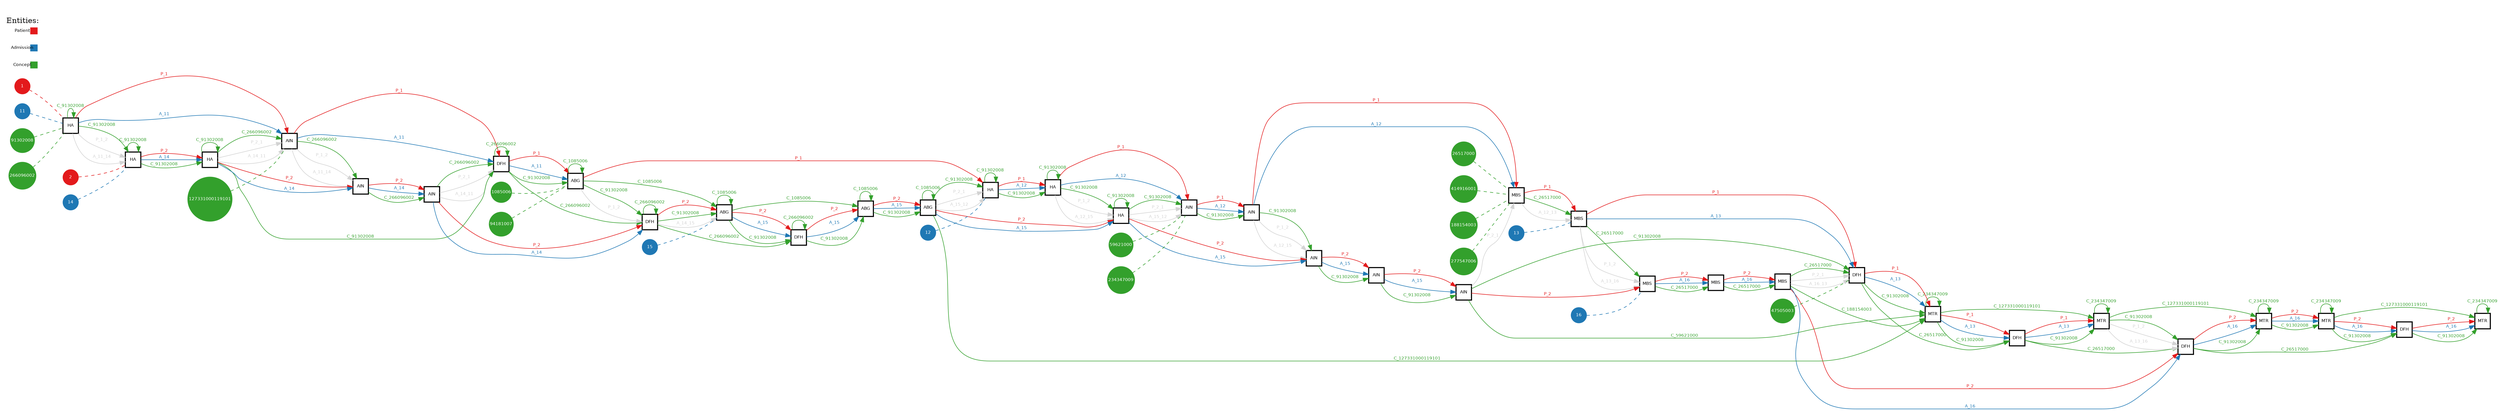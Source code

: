 // Query Result
digraph {
	graph [margin=0 rankdir=LR]
	node [fixedsize=false fontname=Helvetica fontsize=8 height=0.4 margin=0 shape=square width=0.4]
	2296 [label=MTR color="#000000" fillcolor="#ffffff" penwidth=2 style=filled]
	2297 [label=DFH color="#000000" fillcolor="#ffffff" penwidth=2 style=filled]
	2296 -> 2297 [label=P_1 color="#e31a1c" fontcolor="#e31a1c" fontname=Helvetica fontsize=8 penwidth=1]
	2293 [label=MBS color="#000000" fillcolor="#ffffff" penwidth=2 style=filled]
	2294 [label=MBS color="#000000" fillcolor="#ffffff" penwidth=2 style=filled]
	2293 -> 2294 [label=P_1 color="#e31a1c" fontcolor="#e31a1c" fontname=Helvetica fontsize=8 penwidth=1]
	2292 [label=AIN color="#000000" fillcolor="#ffffff" penwidth=2 style=filled]
	2293 [label=MBS color="#000000" fillcolor="#ffffff" penwidth=2 style=filled]
	2292 -> 2293 [label=P_1 color="#e31a1c" fontcolor="#e31a1c" fontname=Helvetica fontsize=8 penwidth=1]
	2291 [label=AIN color="#000000" fillcolor="#ffffff" penwidth=2 style=filled]
	2292 [label=AIN color="#000000" fillcolor="#ffffff" penwidth=2 style=filled]
	2291 -> 2292 [label=P_1 color="#e31a1c" fontcolor="#e31a1c" fontname=Helvetica fontsize=8 penwidth=1]
	2297 [label=DFH color="#000000" fillcolor="#ffffff" penwidth=2 style=filled]
	2298 [label=MTR color="#000000" fillcolor="#ffffff" penwidth=2 style=filled]
	2297 -> 2298 [label=P_1 color="#e31a1c" fontcolor="#e31a1c" fontname=Helvetica fontsize=8 penwidth=1]
	2295 [label=DFH color="#000000" fillcolor="#ffffff" penwidth=2 style=filled]
	2296 [label=MTR color="#000000" fillcolor="#ffffff" penwidth=2 style=filled]
	2295 -> 2296 [label=P_1 color="#e31a1c" fontcolor="#e31a1c" fontname=Helvetica fontsize=8 penwidth=1]
	2290 [label=HA color="#000000" fillcolor="#ffffff" penwidth=2 style=filled]
	2291 [label=AIN color="#000000" fillcolor="#ffffff" penwidth=2 style=filled]
	2290 -> 2291 [label=P_1 color="#e31a1c" fontcolor="#e31a1c" fontname=Helvetica fontsize=8 penwidth=1]
	2294 [label=MBS color="#000000" fillcolor="#ffffff" penwidth=2 style=filled]
	2295 [label=DFH color="#000000" fillcolor="#ffffff" penwidth=2 style=filled]
	2294 -> 2295 [label=P_1 color="#e31a1c" fontcolor="#e31a1c" fontname=Helvetica fontsize=8 penwidth=1]
	2286 [label=AIN color="#000000" fillcolor="#ffffff" penwidth=2 style=filled]
	2287 [label=DFH color="#000000" fillcolor="#ffffff" penwidth=2 style=filled]
	2286 -> 2287 [label=P_1 color="#e31a1c" fontcolor="#e31a1c" fontname=Helvetica fontsize=8 penwidth=1]
	2287 [label=DFH color="#000000" fillcolor="#ffffff" penwidth=2 style=filled]
	2288 [label=ABG color="#000000" fillcolor="#ffffff" penwidth=2 style=filled]
	2287 -> 2288 [label=P_1 color="#e31a1c" fontcolor="#e31a1c" fontname=Helvetica fontsize=8 penwidth=1]
	2285 [label=HA color="#000000" fillcolor="#ffffff" penwidth=2 style=filled]
	2286 [label=AIN color="#000000" fillcolor="#ffffff" penwidth=2 style=filled]
	2285 -> 2286 [label=P_1 color="#e31a1c" fontcolor="#e31a1c" fontname=Helvetica fontsize=8 penwidth=1]
	2289 [label=HA color="#000000" fillcolor="#ffffff" penwidth=2 style=filled]
	2290 [label=HA color="#000000" fillcolor="#ffffff" penwidth=2 style=filled]
	2289 -> 2290 [label=P_1 color="#e31a1c" fontcolor="#e31a1c" fontname=Helvetica fontsize=8 penwidth=1]
	2288 [label=ABG color="#000000" fillcolor="#ffffff" penwidth=2 style=filled]
	2289 [label=HA color="#000000" fillcolor="#ffffff" penwidth=2 style=filled]
	2288 -> 2289 [label=P_1 color="#e31a1c" fontcolor="#e31a1c" fontname=Helvetica fontsize=8 penwidth=1]
	node [fixedsize=false fontname=Helvetica fontsize=8 height=0.4 margin=0 shape=square width=0.4]
	2316 [label=MTR color="#000000" fillcolor="#ffffff" penwidth=2 style=filled]
	2317 [label=MTR color="#000000" fillcolor="#ffffff" penwidth=2 style=filled]
	2316 -> 2317 [label=P_2 color="#e31a1c" fontcolor="#e31a1c" fontname=Helvetica fontsize=8 penwidth=1]
	2310 [label=AIN color="#000000" fillcolor="#ffffff" penwidth=2 style=filled]
	2311 [label=AIN color="#000000" fillcolor="#ffffff" penwidth=2 style=filled]
	2310 -> 2311 [label=P_2 color="#e31a1c" fontcolor="#e31a1c" fontname=Helvetica fontsize=8 penwidth=1]
	2314 [label=MBS color="#000000" fillcolor="#ffffff" penwidth=2 style=filled]
	2315 [label=DFH color="#000000" fillcolor="#ffffff" penwidth=2 style=filled]
	2314 -> 2315 [label=P_2 color="#e31a1c" fontcolor="#e31a1c" fontname=Helvetica fontsize=8 penwidth=1]
	2304 [label=ABG color="#000000" fillcolor="#ffffff" penwidth=2 style=filled]
	2305 [label=DFH color="#000000" fillcolor="#ffffff" penwidth=2 style=filled]
	2304 -> 2305 [label=P_2 color="#e31a1c" fontcolor="#e31a1c" fontname=Helvetica fontsize=8 penwidth=1]
	2318 [label=DFH color="#000000" fillcolor="#ffffff" penwidth=2 style=filled]
	2319 [label=MTR color="#000000" fillcolor="#ffffff" penwidth=2 style=filled]
	2318 -> 2319 [label=P_2 color="#e31a1c" fontcolor="#e31a1c" fontname=Helvetica fontsize=8 penwidth=1]
	2301 [label=AIN color="#000000" fillcolor="#ffffff" penwidth=2 style=filled]
	2302 [label=AIN color="#000000" fillcolor="#ffffff" penwidth=2 style=filled]
	2301 -> 2302 [label=P_2 color="#e31a1c" fontcolor="#e31a1c" fontname=Helvetica fontsize=8 penwidth=1]
	2307 [label=ABG color="#000000" fillcolor="#ffffff" penwidth=2 style=filled]
	2308 [label=HA color="#000000" fillcolor="#ffffff" penwidth=2 style=filled]
	2307 -> 2308 [label=P_2 color="#e31a1c" fontcolor="#e31a1c" fontname=Helvetica fontsize=8 penwidth=1]
	2299 [label=HA color="#000000" fillcolor="#ffffff" penwidth=2 style=filled]
	2300 [label=HA color="#000000" fillcolor="#ffffff" penwidth=2 style=filled]
	2299 -> 2300 [label=P_2 color="#e31a1c" fontcolor="#e31a1c" fontname=Helvetica fontsize=8 penwidth=1]
	2305 [label=DFH color="#000000" fillcolor="#ffffff" penwidth=2 style=filled]
	2306 [label=ABG color="#000000" fillcolor="#ffffff" penwidth=2 style=filled]
	2305 -> 2306 [label=P_2 color="#e31a1c" fontcolor="#e31a1c" fontname=Helvetica fontsize=8 penwidth=1]
	2315 [label=DFH color="#000000" fillcolor="#ffffff" penwidth=2 style=filled]
	2316 [label=MTR color="#000000" fillcolor="#ffffff" penwidth=2 style=filled]
	2315 -> 2316 [label=P_2 color="#e31a1c" fontcolor="#e31a1c" fontname=Helvetica fontsize=8 penwidth=1]
	2303 [label=DFH color="#000000" fillcolor="#ffffff" penwidth=2 style=filled]
	2304 [label=ABG color="#000000" fillcolor="#ffffff" penwidth=2 style=filled]
	2303 -> 2304 [label=P_2 color="#e31a1c" fontcolor="#e31a1c" fontname=Helvetica fontsize=8 penwidth=1]
	2306 [label=ABG color="#000000" fillcolor="#ffffff" penwidth=2 style=filled]
	2307 [label=ABG color="#000000" fillcolor="#ffffff" penwidth=2 style=filled]
	2306 -> 2307 [label=P_2 color="#e31a1c" fontcolor="#e31a1c" fontname=Helvetica fontsize=8 penwidth=1]
	2312 [label=MBS color="#000000" fillcolor="#ffffff" penwidth=2 style=filled]
	2313 [label=MBS color="#000000" fillcolor="#ffffff" penwidth=2 style=filled]
	2312 -> 2313 [label=P_2 color="#e31a1c" fontcolor="#e31a1c" fontname=Helvetica fontsize=8 penwidth=1]
	2309 [label=AIN color="#000000" fillcolor="#ffffff" penwidth=2 style=filled]
	2310 [label=AIN color="#000000" fillcolor="#ffffff" penwidth=2 style=filled]
	2309 -> 2310 [label=P_2 color="#e31a1c" fontcolor="#e31a1c" fontname=Helvetica fontsize=8 penwidth=1]
	2302 [label=AIN color="#000000" fillcolor="#ffffff" penwidth=2 style=filled]
	2303 [label=DFH color="#000000" fillcolor="#ffffff" penwidth=2 style=filled]
	2302 -> 2303 [label=P_2 color="#e31a1c" fontcolor="#e31a1c" fontname=Helvetica fontsize=8 penwidth=1]
	2300 [label=HA color="#000000" fillcolor="#ffffff" penwidth=2 style=filled]
	2301 [label=AIN color="#000000" fillcolor="#ffffff" penwidth=2 style=filled]
	2300 -> 2301 [label=P_2 color="#e31a1c" fontcolor="#e31a1c" fontname=Helvetica fontsize=8 penwidth=1]
	2317 [label=MTR color="#000000" fillcolor="#ffffff" penwidth=2 style=filled]
	2318 [label=DFH color="#000000" fillcolor="#ffffff" penwidth=2 style=filled]
	2317 -> 2318 [label=P_2 color="#e31a1c" fontcolor="#e31a1c" fontname=Helvetica fontsize=8 penwidth=1]
	2311 [label=AIN color="#000000" fillcolor="#ffffff" penwidth=2 style=filled]
	2312 [label=MBS color="#000000" fillcolor="#ffffff" penwidth=2 style=filled]
	2311 -> 2312 [label=P_2 color="#e31a1c" fontcolor="#e31a1c" fontname=Helvetica fontsize=8 penwidth=1]
	2308 [label=HA color="#000000" fillcolor="#ffffff" penwidth=2 style=filled]
	2309 [label=AIN color="#000000" fillcolor="#ffffff" penwidth=2 style=filled]
	2308 -> 2309 [label=P_2 color="#e31a1c" fontcolor="#e31a1c" fontname=Helvetica fontsize=8 penwidth=1]
	2313 [label=MBS color="#000000" fillcolor="#ffffff" penwidth=2 style=filled]
	2314 [label=MBS color="#000000" fillcolor="#ffffff" penwidth=2 style=filled]
	2313 -> 2314 [label=P_2 color="#e31a1c" fontcolor="#e31a1c" fontname=Helvetica fontsize=8 penwidth=1]
	node [fixedsize=false fontname=Helvetica fontsize=8 height=0.4 margin=0 shape=square width=0.4]
	2285 [label=HA color="#000000" fillcolor="#ffffff" penwidth=2 style=filled]
	2286 [label=AIN color="#000000" fillcolor="#ffffff" penwidth=2 style=filled]
	2285 -> 2286 [label=A_11 color="#1f78b4" fontcolor="#1f78b4" fontname=Helvetica fontsize=8 penwidth=1]
	2287 [label=DFH color="#000000" fillcolor="#ffffff" penwidth=2 style=filled]
	2288 [label=ABG color="#000000" fillcolor="#ffffff" penwidth=2 style=filled]
	2287 -> 2288 [label=A_11 color="#1f78b4" fontcolor="#1f78b4" fontname=Helvetica fontsize=8 penwidth=1]
	2286 [label=AIN color="#000000" fillcolor="#ffffff" penwidth=2 style=filled]
	2287 [label=DFH color="#000000" fillcolor="#ffffff" penwidth=2 style=filled]
	2286 -> 2287 [label=A_11 color="#1f78b4" fontcolor="#1f78b4" fontname=Helvetica fontsize=8 penwidth=1]
	node [fixedsize=false fontname=Helvetica fontsize=8 height=0.4 margin=0 shape=square width=0.4]
	2291 [label=AIN color="#000000" fillcolor="#ffffff" penwidth=2 style=filled]
	2292 [label=AIN color="#000000" fillcolor="#ffffff" penwidth=2 style=filled]
	2291 -> 2292 [label=A_12 color="#1f78b4" fontcolor="#1f78b4" fontname=Helvetica fontsize=8 penwidth=1]
	2290 [label=HA color="#000000" fillcolor="#ffffff" penwidth=2 style=filled]
	2291 [label=AIN color="#000000" fillcolor="#ffffff" penwidth=2 style=filled]
	2290 -> 2291 [label=A_12 color="#1f78b4" fontcolor="#1f78b4" fontname=Helvetica fontsize=8 penwidth=1]
	2289 [label=HA color="#000000" fillcolor="#ffffff" penwidth=2 style=filled]
	2290 [label=HA color="#000000" fillcolor="#ffffff" penwidth=2 style=filled]
	2289 -> 2290 [label=A_12 color="#1f78b4" fontcolor="#1f78b4" fontname=Helvetica fontsize=8 penwidth=1]
	2292 [label=AIN color="#000000" fillcolor="#ffffff" penwidth=2 style=filled]
	2293 [label=MBS color="#000000" fillcolor="#ffffff" penwidth=2 style=filled]
	2292 -> 2293 [label=A_12 color="#1f78b4" fontcolor="#1f78b4" fontname=Helvetica fontsize=8 penwidth=1]
	node [fixedsize=false fontname=Helvetica fontsize=8 height=0.4 margin=0 shape=square width=0.4]
	2295 [label=DFH color="#000000" fillcolor="#ffffff" penwidth=2 style=filled]
	2296 [label=MTR color="#000000" fillcolor="#ffffff" penwidth=2 style=filled]
	2295 -> 2296 [label=A_13 color="#1f78b4" fontcolor="#1f78b4" fontname=Helvetica fontsize=8 penwidth=1]
	2296 [label=MTR color="#000000" fillcolor="#ffffff" penwidth=2 style=filled]
	2297 [label=DFH color="#000000" fillcolor="#ffffff" penwidth=2 style=filled]
	2296 -> 2297 [label=A_13 color="#1f78b4" fontcolor="#1f78b4" fontname=Helvetica fontsize=8 penwidth=1]
	2297 [label=DFH color="#000000" fillcolor="#ffffff" penwidth=2 style=filled]
	2298 [label=MTR color="#000000" fillcolor="#ffffff" penwidth=2 style=filled]
	2297 -> 2298 [label=A_13 color="#1f78b4" fontcolor="#1f78b4" fontname=Helvetica fontsize=8 penwidth=1]
	2294 [label=MBS color="#000000" fillcolor="#ffffff" penwidth=2 style=filled]
	2295 [label=DFH color="#000000" fillcolor="#ffffff" penwidth=2 style=filled]
	2294 -> 2295 [label=A_13 color="#1f78b4" fontcolor="#1f78b4" fontname=Helvetica fontsize=8 penwidth=1]
	node [fixedsize=false fontname=Helvetica fontsize=8 height=0.4 margin=0 shape=square width=0.4]
	2302 [label=AIN color="#000000" fillcolor="#ffffff" penwidth=2 style=filled]
	2303 [label=DFH color="#000000" fillcolor="#ffffff" penwidth=2 style=filled]
	2302 -> 2303 [label=A_14 color="#1f78b4" fontcolor="#1f78b4" fontname=Helvetica fontsize=8 penwidth=1]
	2301 [label=AIN color="#000000" fillcolor="#ffffff" penwidth=2 style=filled]
	2302 [label=AIN color="#000000" fillcolor="#ffffff" penwidth=2 style=filled]
	2301 -> 2302 [label=A_14 color="#1f78b4" fontcolor="#1f78b4" fontname=Helvetica fontsize=8 penwidth=1]
	2300 [label=HA color="#000000" fillcolor="#ffffff" penwidth=2 style=filled]
	2301 [label=AIN color="#000000" fillcolor="#ffffff" penwidth=2 style=filled]
	2300 -> 2301 [label=A_14 color="#1f78b4" fontcolor="#1f78b4" fontname=Helvetica fontsize=8 penwidth=1]
	2299 [label=HA color="#000000" fillcolor="#ffffff" penwidth=2 style=filled]
	2300 [label=HA color="#000000" fillcolor="#ffffff" penwidth=2 style=filled]
	2299 -> 2300 [label=A_14 color="#1f78b4" fontcolor="#1f78b4" fontname=Helvetica fontsize=8 penwidth=1]
	node [fixedsize=false fontname=Helvetica fontsize=8 height=0.4 margin=0 shape=square width=0.4]
	2307 [label=ABG color="#000000" fillcolor="#ffffff" penwidth=2 style=filled]
	2308 [label=HA color="#000000" fillcolor="#ffffff" penwidth=2 style=filled]
	2307 -> 2308 [label=A_15 color="#1f78b4" fontcolor="#1f78b4" fontname=Helvetica fontsize=8 penwidth=1]
	2309 [label=AIN color="#000000" fillcolor="#ffffff" penwidth=2 style=filled]
	2310 [label=AIN color="#000000" fillcolor="#ffffff" penwidth=2 style=filled]
	2309 -> 2310 [label=A_15 color="#1f78b4" fontcolor="#1f78b4" fontname=Helvetica fontsize=8 penwidth=1]
	2305 [label=DFH color="#000000" fillcolor="#ffffff" penwidth=2 style=filled]
	2306 [label=ABG color="#000000" fillcolor="#ffffff" penwidth=2 style=filled]
	2305 -> 2306 [label=A_15 color="#1f78b4" fontcolor="#1f78b4" fontname=Helvetica fontsize=8 penwidth=1]
	2308 [label=HA color="#000000" fillcolor="#ffffff" penwidth=2 style=filled]
	2309 [label=AIN color="#000000" fillcolor="#ffffff" penwidth=2 style=filled]
	2308 -> 2309 [label=A_15 color="#1f78b4" fontcolor="#1f78b4" fontname=Helvetica fontsize=8 penwidth=1]
	2304 [label=ABG color="#000000" fillcolor="#ffffff" penwidth=2 style=filled]
	2305 [label=DFH color="#000000" fillcolor="#ffffff" penwidth=2 style=filled]
	2304 -> 2305 [label=A_15 color="#1f78b4" fontcolor="#1f78b4" fontname=Helvetica fontsize=8 penwidth=1]
	2310 [label=AIN color="#000000" fillcolor="#ffffff" penwidth=2 style=filled]
	2311 [label=AIN color="#000000" fillcolor="#ffffff" penwidth=2 style=filled]
	2310 -> 2311 [label=A_15 color="#1f78b4" fontcolor="#1f78b4" fontname=Helvetica fontsize=8 penwidth=1]
	2306 [label=ABG color="#000000" fillcolor="#ffffff" penwidth=2 style=filled]
	2307 [label=ABG color="#000000" fillcolor="#ffffff" penwidth=2 style=filled]
	2306 -> 2307 [label=A_15 color="#1f78b4" fontcolor="#1f78b4" fontname=Helvetica fontsize=8 penwidth=1]
	node [fixedsize=false fontname=Helvetica fontsize=8 height=0.4 margin=0 shape=square width=0.4]
	2316 [label=MTR color="#000000" fillcolor="#ffffff" penwidth=2 style=filled]
	2317 [label=MTR color="#000000" fillcolor="#ffffff" penwidth=2 style=filled]
	2316 -> 2317 [label=A_16 color="#1f78b4" fontcolor="#1f78b4" fontname=Helvetica fontsize=8 penwidth=1]
	2317 [label=MTR color="#000000" fillcolor="#ffffff" penwidth=2 style=filled]
	2318 [label=DFH color="#000000" fillcolor="#ffffff" penwidth=2 style=filled]
	2317 -> 2318 [label=A_16 color="#1f78b4" fontcolor="#1f78b4" fontname=Helvetica fontsize=8 penwidth=1]
	2312 [label=MBS color="#000000" fillcolor="#ffffff" penwidth=2 style=filled]
	2313 [label=MBS color="#000000" fillcolor="#ffffff" penwidth=2 style=filled]
	2312 -> 2313 [label=A_16 color="#1f78b4" fontcolor="#1f78b4" fontname=Helvetica fontsize=8 penwidth=1]
	2315 [label=DFH color="#000000" fillcolor="#ffffff" penwidth=2 style=filled]
	2316 [label=MTR color="#000000" fillcolor="#ffffff" penwidth=2 style=filled]
	2315 -> 2316 [label=A_16 color="#1f78b4" fontcolor="#1f78b4" fontname=Helvetica fontsize=8 penwidth=1]
	2318 [label=DFH color="#000000" fillcolor="#ffffff" penwidth=2 style=filled]
	2319 [label=MTR color="#000000" fillcolor="#ffffff" penwidth=2 style=filled]
	2318 -> 2319 [label=A_16 color="#1f78b4" fontcolor="#1f78b4" fontname=Helvetica fontsize=8 penwidth=1]
	2313 [label=MBS color="#000000" fillcolor="#ffffff" penwidth=2 style=filled]
	2314 [label=MBS color="#000000" fillcolor="#ffffff" penwidth=2 style=filled]
	2313 -> 2314 [label=A_16 color="#1f78b4" fontcolor="#1f78b4" fontname=Helvetica fontsize=8 penwidth=1]
	2314 [label=MBS color="#000000" fillcolor="#ffffff" penwidth=2 style=filled]
	2315 [label=DFH color="#000000" fillcolor="#ffffff" penwidth=2 style=filled]
	2314 -> 2315 [label=A_16 color="#1f78b4" fontcolor="#1f78b4" fontname=Helvetica fontsize=8 penwidth=1]
	node [fixedsize=false fontname=Helvetica fontsize=8 height=0.4 margin=0 shape=square width=0.4]
	2299 [label=HA color="#000000" fillcolor="#ffffff" penwidth=2 style=filled]
	2300 [label=HA color="#000000" fillcolor="#ffffff" penwidth=2 style=filled]
	2299 -> 2300 [label=C_91302008 color="#33a02c" fontcolor="#33a02c" fontname=Helvetica fontsize=8 penwidth=1]
	2299 [label=HA color="#000000" fillcolor="#ffffff" penwidth=2 style=filled]
	2299 [label=HA color="#000000" fillcolor="#ffffff" penwidth=2 style=filled]
	2299 -> 2299 [label=C_91302008 color="#33a02c" fontcolor="#33a02c" fontname=Helvetica fontsize=8 penwidth=1]
	2292 [label=AIN color="#000000" fillcolor="#ffffff" penwidth=2 style=filled]
	2309 [label=AIN color="#000000" fillcolor="#ffffff" penwidth=2 style=filled]
	2292 -> 2309 [label=C_91302008 color="#33a02c" fontcolor="#33a02c" fontname=Helvetica fontsize=8 penwidth=1]
	2311 [label=AIN color="#000000" fillcolor="#ffffff" penwidth=2 style=filled]
	2295 [label=DFH color="#000000" fillcolor="#ffffff" penwidth=2 style=filled]
	2311 -> 2295 [label=C_91302008 color="#33a02c" fontcolor="#33a02c" fontname=Helvetica fontsize=8 penwidth=1]
	2309 [label=AIN color="#000000" fillcolor="#ffffff" penwidth=2 style=filled]
	2310 [label=AIN color="#000000" fillcolor="#ffffff" penwidth=2 style=filled]
	2309 -> 2310 [label=C_91302008 color="#33a02c" fontcolor="#33a02c" fontname=Helvetica fontsize=8 penwidth=1]
	2310 [label=AIN color="#000000" fillcolor="#ffffff" penwidth=2 style=filled]
	2311 [label=AIN color="#000000" fillcolor="#ffffff" penwidth=2 style=filled]
	2310 -> 2311 [label=C_91302008 color="#33a02c" fontcolor="#33a02c" fontname=Helvetica fontsize=8 penwidth=1]
	2291 [label=AIN color="#000000" fillcolor="#ffffff" penwidth=2 style=filled]
	2292 [label=AIN color="#000000" fillcolor="#ffffff" penwidth=2 style=filled]
	2291 -> 2292 [label=C_91302008 color="#33a02c" fontcolor="#33a02c" fontname=Helvetica fontsize=8 penwidth=1]
	2289 [label=HA color="#000000" fillcolor="#ffffff" penwidth=2 style=filled]
	2290 [label=HA color="#000000" fillcolor="#ffffff" penwidth=2 style=filled]
	2289 -> 2290 [label=C_91302008 color="#33a02c" fontcolor="#33a02c" fontname=Helvetica fontsize=8 penwidth=1]
	2289 [label=HA color="#000000" fillcolor="#ffffff" penwidth=2 style=filled]
	2289 [label=HA color="#000000" fillcolor="#ffffff" penwidth=2 style=filled]
	2289 -> 2289 [label=C_91302008 color="#33a02c" fontcolor="#33a02c" fontname=Helvetica fontsize=8 penwidth=1]
	2308 [label=HA color="#000000" fillcolor="#ffffff" penwidth=2 style=filled]
	2291 [label=AIN color="#000000" fillcolor="#ffffff" penwidth=2 style=filled]
	2308 -> 2291 [label=C_91302008 color="#33a02c" fontcolor="#33a02c" fontname=Helvetica fontsize=8 penwidth=1]
	2308 [label=HA color="#000000" fillcolor="#ffffff" penwidth=2 style=filled]
	2308 [label=HA color="#000000" fillcolor="#ffffff" penwidth=2 style=filled]
	2308 -> 2308 [label=C_91302008 color="#33a02c" fontcolor="#33a02c" fontname=Helvetica fontsize=8 penwidth=1]
	2290 [label=HA color="#000000" fillcolor="#ffffff" penwidth=2 style=filled]
	2308 [label=HA color="#000000" fillcolor="#ffffff" penwidth=2 style=filled]
	2290 -> 2308 [label=C_91302008 color="#33a02c" fontcolor="#33a02c" fontname=Helvetica fontsize=8 penwidth=1]
	2290 [label=HA color="#000000" fillcolor="#ffffff" penwidth=2 style=filled]
	2290 [label=HA color="#000000" fillcolor="#ffffff" penwidth=2 style=filled]
	2290 -> 2290 [label=C_91302008 color="#33a02c" fontcolor="#33a02c" fontname=Helvetica fontsize=8 penwidth=1]
	2307 [label=ABG color="#000000" fillcolor="#ffffff" penwidth=2 style=filled]
	2289 [label=HA color="#000000" fillcolor="#ffffff" penwidth=2 style=filled]
	2307 -> 2289 [label=C_91302008 color="#33a02c" fontcolor="#33a02c" fontname=Helvetica fontsize=8 penwidth=1]
	2288 [label=ABG color="#000000" fillcolor="#ffffff" penwidth=2 style=filled]
	2303 [label=DFH color="#000000" fillcolor="#ffffff" penwidth=2 style=filled]
	2288 -> 2303 [label=C_91302008 color="#33a02c" fontcolor="#33a02c" fontname=Helvetica fontsize=8 penwidth=1]
	2306 [label=ABG color="#000000" fillcolor="#ffffff" penwidth=2 style=filled]
	2307 [label=ABG color="#000000" fillcolor="#ffffff" penwidth=2 style=filled]
	2306 -> 2307 [label=C_91302008 color="#33a02c" fontcolor="#33a02c" fontname=Helvetica fontsize=8 penwidth=1]
	2304 [label=ABG color="#000000" fillcolor="#ffffff" penwidth=2 style=filled]
	2305 [label=DFH color="#000000" fillcolor="#ffffff" penwidth=2 style=filled]
	2304 -> 2305 [label=C_91302008 color="#33a02c" fontcolor="#33a02c" fontname=Helvetica fontsize=8 penwidth=1]
	2300 [label=HA color="#000000" fillcolor="#ffffff" penwidth=2 style=filled]
	2287 [label=DFH color="#000000" fillcolor="#ffffff" penwidth=2 style=filled]
	2300 -> 2287 [label=C_91302008 color="#33a02c" fontcolor="#33a02c" fontname=Helvetica fontsize=8 penwidth=1]
	2300 [label=HA color="#000000" fillcolor="#ffffff" penwidth=2 style=filled]
	2300 [label=HA color="#000000" fillcolor="#ffffff" penwidth=2 style=filled]
	2300 -> 2300 [label=C_91302008 color="#33a02c" fontcolor="#33a02c" fontname=Helvetica fontsize=8 penwidth=1]
	2285 [label=HA color="#000000" fillcolor="#ffffff" penwidth=2 style=filled]
	2299 [label=HA color="#000000" fillcolor="#ffffff" penwidth=2 style=filled]
	2285 -> 2299 [label=C_91302008 color="#33a02c" fontcolor="#33a02c" fontname=Helvetica fontsize=8 penwidth=1]
	2285 [label=HA color="#000000" fillcolor="#ffffff" penwidth=2 style=filled]
	2285 [label=HA color="#000000" fillcolor="#ffffff" penwidth=2 style=filled]
	2285 -> 2285 [label=C_91302008 color="#33a02c" fontcolor="#33a02c" fontname=Helvetica fontsize=8 penwidth=1]
	2316 [label=MTR color="#000000" fillcolor="#ffffff" penwidth=2 style=filled]
	2317 [label=MTR color="#000000" fillcolor="#ffffff" penwidth=2 style=filled]
	2316 -> 2317 [label=C_91302008 color="#33a02c" fontcolor="#33a02c" fontname=Helvetica fontsize=8 penwidth=1]
	2298 [label=MTR color="#000000" fillcolor="#ffffff" penwidth=2 style=filled]
	2315 [label=DFH color="#000000" fillcolor="#ffffff" penwidth=2 style=filled]
	2298 -> 2315 [label=C_91302008 color="#33a02c" fontcolor="#33a02c" fontname=Helvetica fontsize=8 penwidth=1]
	2317 [label=MTR color="#000000" fillcolor="#ffffff" penwidth=2 style=filled]
	2318 [label=DFH color="#000000" fillcolor="#ffffff" penwidth=2 style=filled]
	2317 -> 2318 [label=C_91302008 color="#33a02c" fontcolor="#33a02c" fontname=Helvetica fontsize=8 penwidth=1]
	2296 [label=MTR color="#000000" fillcolor="#ffffff" penwidth=2 style=filled]
	2297 [label=DFH color="#000000" fillcolor="#ffffff" penwidth=2 style=filled]
	2296 -> 2297 [label=C_91302008 color="#33a02c" fontcolor="#33a02c" fontname=Helvetica fontsize=8 penwidth=1]
	2318 [label=DFH color="#000000" fillcolor="#ffffff" penwidth=2 style=filled]
	2319 [label=MTR color="#000000" fillcolor="#ffffff" penwidth=2 style=filled]
	2318 -> 2319 [label=C_91302008 color="#33a02c" fontcolor="#33a02c" fontname=Helvetica fontsize=8 penwidth=1]
	2315 [label=DFH color="#000000" fillcolor="#ffffff" penwidth=2 style=filled]
	2316 [label=MTR color="#000000" fillcolor="#ffffff" penwidth=2 style=filled]
	2315 -> 2316 [label=C_91302008 color="#33a02c" fontcolor="#33a02c" fontname=Helvetica fontsize=8 penwidth=1]
	2295 [label=DFH color="#000000" fillcolor="#ffffff" penwidth=2 style=filled]
	2296 [label=MTR color="#000000" fillcolor="#ffffff" penwidth=2 style=filled]
	2295 -> 2296 [label=C_91302008 color="#33a02c" fontcolor="#33a02c" fontname=Helvetica fontsize=8 penwidth=1]
	2297 [label=DFH color="#000000" fillcolor="#ffffff" penwidth=2 style=filled]
	2298 [label=MTR color="#000000" fillcolor="#ffffff" penwidth=2 style=filled]
	2297 -> 2298 [label=C_91302008 color="#33a02c" fontcolor="#33a02c" fontname=Helvetica fontsize=8 penwidth=1]
	2305 [label=DFH color="#000000" fillcolor="#ffffff" penwidth=2 style=filled]
	2306 [label=ABG color="#000000" fillcolor="#ffffff" penwidth=2 style=filled]
	2305 -> 2306 [label=C_91302008 color="#33a02c" fontcolor="#33a02c" fontname=Helvetica fontsize=8 penwidth=1]
	2303 [label=DFH color="#000000" fillcolor="#ffffff" penwidth=2 style=filled]
	2304 [label=ABG color="#000000" fillcolor="#ffffff" penwidth=2 style=filled]
	2303 -> 2304 [label=C_91302008 color="#33a02c" fontcolor="#33a02c" fontname=Helvetica fontsize=8 penwidth=1]
	2287 [label=DFH color="#000000" fillcolor="#ffffff" penwidth=2 style=filled]
	2288 [label=ABG color="#000000" fillcolor="#ffffff" penwidth=2 style=filled]
	2287 -> 2288 [label=C_91302008 color="#33a02c" fontcolor="#33a02c" fontname=Helvetica fontsize=8 penwidth=1]
	node [fixedsize=false fontname=Helvetica fontsize=8 height=0.4 margin=0 shape=square width=0.4]
	2307 [label=ABG color="#000000" fillcolor="#ffffff" penwidth=2 style=filled]
	2296 [label=MTR color="#000000" fillcolor="#ffffff" penwidth=2 style=filled]
	2307 -> 2296 [label=C_127331000119101 color="#33a02c" fontcolor="#33a02c" fontname=Helvetica fontsize=8 penwidth=1]
	2317 [label=MTR color="#000000" fillcolor="#ffffff" penwidth=2 style=filled]
	2319 [label=MTR color="#000000" fillcolor="#ffffff" penwidth=2 style=filled]
	2317 -> 2319 [label=C_127331000119101 color="#33a02c" fontcolor="#33a02c" fontname=Helvetica fontsize=8 penwidth=1]
	2298 [label=MTR color="#000000" fillcolor="#ffffff" penwidth=2 style=filled]
	2316 [label=MTR color="#000000" fillcolor="#ffffff" penwidth=2 style=filled]
	2298 -> 2316 [label=C_127331000119101 color="#33a02c" fontcolor="#33a02c" fontname=Helvetica fontsize=8 penwidth=1]
	2296 [label=MTR color="#000000" fillcolor="#ffffff" penwidth=2 style=filled]
	2298 [label=MTR color="#000000" fillcolor="#ffffff" penwidth=2 style=filled]
	2296 -> 2298 [label=C_127331000119101 color="#33a02c" fontcolor="#33a02c" fontname=Helvetica fontsize=8 penwidth=1]
	node [fixedsize=false fontname=Helvetica fontsize=8 height=0.4 margin=0 shape=square width=0.4]
	2303 [label=DFH color="#000000" fillcolor="#ffffff" penwidth=2 style=filled]
	2305 [label=DFH color="#000000" fillcolor="#ffffff" penwidth=2 style=filled]
	2303 -> 2305 [label=C_266096002 color="#33a02c" fontcolor="#33a02c" fontname=Helvetica fontsize=8 penwidth=1]
	2303 [label=DFH color="#000000" fillcolor="#ffffff" penwidth=2 style=filled]
	2303 [label=DFH color="#000000" fillcolor="#ffffff" penwidth=2 style=filled]
	2303 -> 2303 [label=C_266096002 color="#33a02c" fontcolor="#33a02c" fontname=Helvetica fontsize=8 penwidth=1]
	2305 [label=DFH color="#000000" fillcolor="#ffffff" penwidth=2 style=filled]
	2305 [label=DFH color="#000000" fillcolor="#ffffff" penwidth=2 style=filled]
	2305 -> 2305 [label=C_266096002 color="#33a02c" fontcolor="#33a02c" fontname=Helvetica fontsize=8 penwidth=1]
	2287 [label=DFH color="#000000" fillcolor="#ffffff" penwidth=2 style=filled]
	2303 [label=DFH color="#000000" fillcolor="#ffffff" penwidth=2 style=filled]
	2287 -> 2303 [label=C_266096002 color="#33a02c" fontcolor="#33a02c" fontname=Helvetica fontsize=8 penwidth=1]
	2287 [label=DFH color="#000000" fillcolor="#ffffff" penwidth=2 style=filled]
	2287 [label=DFH color="#000000" fillcolor="#ffffff" penwidth=2 style=filled]
	2287 -> 2287 [label=C_266096002 color="#33a02c" fontcolor="#33a02c" fontname=Helvetica fontsize=8 penwidth=1]
	2301 [label=AIN color="#000000" fillcolor="#ffffff" penwidth=2 style=filled]
	2302 [label=AIN color="#000000" fillcolor="#ffffff" penwidth=2 style=filled]
	2301 -> 2302 [label=C_266096002 color="#33a02c" fontcolor="#33a02c" fontname=Helvetica fontsize=8 penwidth=1]
	2302 [label=AIN color="#000000" fillcolor="#ffffff" penwidth=2 style=filled]
	2287 [label=DFH color="#000000" fillcolor="#ffffff" penwidth=2 style=filled]
	2302 -> 2287 [label=C_266096002 color="#33a02c" fontcolor="#33a02c" fontname=Helvetica fontsize=8 penwidth=1]
	2286 [label=AIN color="#000000" fillcolor="#ffffff" penwidth=2 style=filled]
	2301 [label=AIN color="#000000" fillcolor="#ffffff" penwidth=2 style=filled]
	2286 -> 2301 [label=C_266096002 color="#33a02c" fontcolor="#33a02c" fontname=Helvetica fontsize=8 penwidth=1]
	2300 [label=HA color="#000000" fillcolor="#ffffff" penwidth=2 style=filled]
	2286 [label=AIN color="#000000" fillcolor="#ffffff" penwidth=2 style=filled]
	2300 -> 2286 [label=C_266096002 color="#33a02c" fontcolor="#33a02c" fontname=Helvetica fontsize=8 penwidth=1]
	node [fixedsize=false fontname=Helvetica fontsize=8 height=0.4 margin=0 shape=square width=0.4]
	2307 [label=ABG color="#000000" fillcolor="#ffffff" penwidth=2 style=filled]
	2307 [label=ABG color="#000000" fillcolor="#ffffff" penwidth=2 style=filled]
	2307 -> 2307 [label=C_1085006 color="#33a02c" fontcolor="#33a02c" fontname=Helvetica fontsize=8 penwidth=1]
	2288 [label=ABG color="#000000" fillcolor="#ffffff" penwidth=2 style=filled]
	2304 [label=ABG color="#000000" fillcolor="#ffffff" penwidth=2 style=filled]
	2288 -> 2304 [label=C_1085006 color="#33a02c" fontcolor="#33a02c" fontname=Helvetica fontsize=8 penwidth=1]
	2288 [label=ABG color="#000000" fillcolor="#ffffff" penwidth=2 style=filled]
	2288 [label=ABG color="#000000" fillcolor="#ffffff" penwidth=2 style=filled]
	2288 -> 2288 [label=C_1085006 color="#33a02c" fontcolor="#33a02c" fontname=Helvetica fontsize=8 penwidth=1]
	2304 [label=ABG color="#000000" fillcolor="#ffffff" penwidth=2 style=filled]
	2306 [label=ABG color="#000000" fillcolor="#ffffff" penwidth=2 style=filled]
	2304 -> 2306 [label=C_1085006 color="#33a02c" fontcolor="#33a02c" fontname=Helvetica fontsize=8 penwidth=1]
	2304 [label=ABG color="#000000" fillcolor="#ffffff" penwidth=2 style=filled]
	2304 [label=ABG color="#000000" fillcolor="#ffffff" penwidth=2 style=filled]
	2304 -> 2304 [label=C_1085006 color="#33a02c" fontcolor="#33a02c" fontname=Helvetica fontsize=8 penwidth=1]
	2306 [label=ABG color="#000000" fillcolor="#ffffff" penwidth=2 style=filled]
	2306 [label=ABG color="#000000" fillcolor="#ffffff" penwidth=2 style=filled]
	2306 -> 2306 [label=C_1085006 color="#33a02c" fontcolor="#33a02c" fontname=Helvetica fontsize=8 penwidth=1]
	node [fixedsize=false fontname=Helvetica fontsize=8 height=0.4 margin=0 shape=square width=0.4]
	2311 [label=AIN color="#000000" fillcolor="#ffffff" penwidth=2 style=filled]
	2296 [label=MTR color="#000000" fillcolor="#ffffff" penwidth=2 style=filled]
	2311 -> 2296 [label=C_59621000 color="#33a02c" fontcolor="#33a02c" fontname=Helvetica fontsize=8 penwidth=1]
	node [fixedsize=false fontname=Helvetica fontsize=8 height=0.4 margin=0 shape=square width=0.4]
	2296 [label=MTR color="#000000" fillcolor="#ffffff" penwidth=2 style=filled]
	2296 [label=MTR color="#000000" fillcolor="#ffffff" penwidth=2 style=filled]
	2296 -> 2296 [label=C_234347009 color="#33a02c" fontcolor="#33a02c" fontname=Helvetica fontsize=8 penwidth=1]
	2317 [label=MTR color="#000000" fillcolor="#ffffff" penwidth=2 style=filled]
	2317 [label=MTR color="#000000" fillcolor="#ffffff" penwidth=2 style=filled]
	2317 -> 2317 [label=C_234347009 color="#33a02c" fontcolor="#33a02c" fontname=Helvetica fontsize=8 penwidth=1]
	2298 [label=MTR color="#000000" fillcolor="#ffffff" penwidth=2 style=filled]
	2298 [label=MTR color="#000000" fillcolor="#ffffff" penwidth=2 style=filled]
	2298 -> 2298 [label=C_234347009 color="#33a02c" fontcolor="#33a02c" fontname=Helvetica fontsize=8 penwidth=1]
	2319 [label=MTR color="#000000" fillcolor="#ffffff" penwidth=2 style=filled]
	2319 [label=MTR color="#000000" fillcolor="#ffffff" penwidth=2 style=filled]
	2319 -> 2319 [label=C_234347009 color="#33a02c" fontcolor="#33a02c" fontname=Helvetica fontsize=8 penwidth=1]
	2316 [label=MTR color="#000000" fillcolor="#ffffff" penwidth=2 style=filled]
	2316 [label=MTR color="#000000" fillcolor="#ffffff" penwidth=2 style=filled]
	2316 -> 2316 [label=C_234347009 color="#33a02c" fontcolor="#33a02c" fontname=Helvetica fontsize=8 penwidth=1]
	node [fixedsize=false fontname=Helvetica fontsize=8 height=0.4 margin=0 shape=square width=0.4]
	2295 [label=DFH color="#000000" fillcolor="#ffffff" penwidth=2 style=filled]
	2297 [label=DFH color="#000000" fillcolor="#ffffff" penwidth=2 style=filled]
	2295 -> 2297 [label=C_26517000 color="#33a02c" fontcolor="#33a02c" fontname=Helvetica fontsize=8 penwidth=1]
	2315 [label=DFH color="#000000" fillcolor="#ffffff" penwidth=2 style=filled]
	2318 [label=DFH color="#000000" fillcolor="#ffffff" penwidth=2 style=filled]
	2315 -> 2318 [label=C_26517000 color="#33a02c" fontcolor="#33a02c" fontname=Helvetica fontsize=8 penwidth=1]
	2297 [label=DFH color="#000000" fillcolor="#ffffff" penwidth=2 style=filled]
	2315 [label=DFH color="#000000" fillcolor="#ffffff" penwidth=2 style=filled]
	2297 -> 2315 [label=C_26517000 color="#33a02c" fontcolor="#33a02c" fontname=Helvetica fontsize=8 penwidth=1]
	2312 [label=MBS color="#000000" fillcolor="#ffffff" penwidth=2 style=filled]
	2313 [label=MBS color="#000000" fillcolor="#ffffff" penwidth=2 style=filled]
	2312 -> 2313 [label=C_26517000 color="#33a02c" fontcolor="#33a02c" fontname=Helvetica fontsize=8 penwidth=1]
	2294 [label=MBS color="#000000" fillcolor="#ffffff" penwidth=2 style=filled]
	2312 [label=MBS color="#000000" fillcolor="#ffffff" penwidth=2 style=filled]
	2294 -> 2312 [label=C_26517000 color="#33a02c" fontcolor="#33a02c" fontname=Helvetica fontsize=8 penwidth=1]
	2314 [label=MBS color="#000000" fillcolor="#ffffff" penwidth=2 style=filled]
	2295 [label=DFH color="#000000" fillcolor="#ffffff" penwidth=2 style=filled]
	2314 -> 2295 [label=C_26517000 color="#33a02c" fontcolor="#33a02c" fontname=Helvetica fontsize=8 penwidth=1]
	2293 [label=MBS color="#000000" fillcolor="#ffffff" penwidth=2 style=filled]
	2294 [label=MBS color="#000000" fillcolor="#ffffff" penwidth=2 style=filled]
	2293 -> 2294 [label=C_26517000 color="#33a02c" fontcolor="#33a02c" fontname=Helvetica fontsize=8 penwidth=1]
	2313 [label=MBS color="#000000" fillcolor="#ffffff" penwidth=2 style=filled]
	2314 [label=MBS color="#000000" fillcolor="#ffffff" penwidth=2 style=filled]
	2313 -> 2314 [label=C_26517000 color="#33a02c" fontcolor="#33a02c" fontname=Helvetica fontsize=8 penwidth=1]
	node [fixedsize=false fontname=Helvetica fontsize=8 height=0.4 margin=0 shape=square width=0.4]
	node [fixedsize=false fontname=Helvetica fontsize=8 height=0.4 margin=0 shape=square width=0.4]
	2311 [label=AIN color="#000000" fillcolor="#ffffff" penwidth=2 style=filled]
	2292 [label=AIN color="#000000" fillcolor="#ffffff" penwidth=2 style=filled]
	2291 [label=AIN color="#000000" fillcolor="#ffffff" penwidth=2 style=filled]
	2309 [label=AIN color="#000000" fillcolor="#ffffff" penwidth=2 style=filled]
	2310 [label=AIN color="#000000" fillcolor="#ffffff" penwidth=2 style=filled]
	2290 [label=HA color="#000000" fillcolor="#ffffff" penwidth=2 style=filled]
	2289 [label=HA color="#000000" fillcolor="#ffffff" penwidth=2 style=filled]
	2308 [label=HA color="#000000" fillcolor="#ffffff" penwidth=2 style=filled]
	2304 [label=ABG color="#000000" fillcolor="#ffffff" penwidth=2 style=filled]
	2307 [label=ABG color="#000000" fillcolor="#ffffff" penwidth=2 style=filled]
	2306 [label=ABG color="#000000" fillcolor="#ffffff" penwidth=2 style=filled]
	2288 [label=ABG color="#000000" fillcolor="#ffffff" penwidth=2 style=filled]
	node [fixedsize=false fontname=Helvetica fontsize=8 height=0.4 margin=0 shape=square width=0.4]
	node [fixedsize=false fontname=Helvetica fontsize=8 height=0.4 margin=0 shape=square width=0.4]
	2318 [label=DFH color="#000000" fillcolor="#ffffff" penwidth=2 style=filled]
	2315 [label=DFH color="#000000" fillcolor="#ffffff" penwidth=2 style=filled]
	2295 [label=DFH color="#000000" fillcolor="#ffffff" penwidth=2 style=filled]
	2297 [label=DFH color="#000000" fillcolor="#ffffff" penwidth=2 style=filled]
	2293 [label=MBS color="#000000" fillcolor="#ffffff" penwidth=2 style=filled]
	2313 [label=MBS color="#000000" fillcolor="#ffffff" penwidth=2 style=filled]
	2294 [label=MBS color="#000000" fillcolor="#ffffff" penwidth=2 style=filled]
	2312 [label=MBS color="#000000" fillcolor="#ffffff" penwidth=2 style=filled]
	2314 [label=MBS color="#000000" fillcolor="#ffffff" penwidth=2 style=filled]
	node [fixedsize=false fontname=Helvetica fontsize=8 height=0.4 margin=0 shape=square width=0.4]
	2314 [label=MBS color="#000000" fillcolor="#ffffff" penwidth=2 style=filled]
	2296 [label=MTR color="#000000" fillcolor="#ffffff" penwidth=2 style=filled]
	2314 -> 2296 [label=C_188154003 color="#33a02c" fontcolor="#33a02c" fontname=Helvetica fontsize=8 penwidth=1]
	node [fixedsize=false fontname=Helvetica fontsize=8 height=0.4 margin=0 shape=square width=0.4]
	node [fixedsize=false fontname=Helvetica fontsize=8 height=0.4 margin=0 shape=square width=0.4]
	2318 [label=DFH color="#000000" fillcolor="#ffffff" penwidth=2 style=filled]
	2295 [label=DFH color="#000000" fillcolor="#ffffff" penwidth=2 style=filled]
	2297 [label=DFH color="#000000" fillcolor="#ffffff" penwidth=2 style=filled]
	2315 [label=DFH color="#000000" fillcolor="#ffffff" penwidth=2 style=filled]
	2293 [label=MBS color="#000000" fillcolor="#ffffff" penwidth=2 style=filled]
	2313 [label=MBS color="#000000" fillcolor="#ffffff" penwidth=2 style=filled]
	2314 [label=MBS color="#000000" fillcolor="#ffffff" penwidth=2 style=filled]
	2294 [label=MBS color="#000000" fillcolor="#ffffff" penwidth=2 style=filled]
	2312 [label=MBS color="#000000" fillcolor="#ffffff" penwidth=2 style=filled]
	node [fixedsize=false fontname=Helvetica fontsize=8 height=0.4 margin=0 shape=square width=0.4]
	node [fixedsize=false fontname=Helvetica fontsize=8 height=0.4 margin=0 shape=square width=0.4]
	2296 [label=MTR color="#000000" fillcolor="#ffffff" penwidth=2 style=filled]
	2298 [label=MTR color="#000000" fillcolor="#ffffff" penwidth=2 style=filled]
	2316 [label=MTR color="#000000" fillcolor="#ffffff" penwidth=2 style=filled]
	2319 [label=MTR color="#000000" fillcolor="#ffffff" penwidth=2 style=filled]
	2317 [label=MTR color="#000000" fillcolor="#ffffff" penwidth=2 style=filled]
	2318 [label=DFH color="#000000" fillcolor="#ffffff" penwidth=2 style=filled]
	2295 [label=DFH color="#000000" fillcolor="#ffffff" penwidth=2 style=filled]
	2315 [label=DFH color="#000000" fillcolor="#ffffff" penwidth=2 style=filled]
	2297 [label=DFH color="#000000" fillcolor="#ffffff" penwidth=2 style=filled]
	node [fixedsize=true fontname=Helvetica fontsize=8 height=0.4 margin=0 shape=square width=0.4]
	2286 -> 2301 [label=P_1_2 color=lightgray fontcolor=lightgray fontname=Helvetica fontsize=8 penwidth=1]
	2294 -> 2312 [label=P_1_2 color=lightgray fontcolor=lightgray fontname=Helvetica fontsize=8 penwidth=1]
	2292 -> 2309 [label=P_1_2 color=lightgray fontcolor=lightgray fontname=Helvetica fontsize=8 penwidth=1]
	2285 -> 2299 [label=P_1_2 color=lightgray fontcolor=lightgray fontname=Helvetica fontsize=8 penwidth=1]
	2298 -> 2315 [label=P_1_2 color=lightgray fontcolor=lightgray fontname=Helvetica fontsize=8 penwidth=1]
	2288 -> 2303 [label=P_1_2 color=lightgray fontcolor=lightgray fontname=Helvetica fontsize=8 penwidth=1]
	2290 -> 2308 [label=P_1_2 color=lightgray fontcolor=lightgray fontname=Helvetica fontsize=8 penwidth=1]
	node [fixedsize=true fontname=Helvetica fontsize=8 height=0.4 margin=0 shape=square width=0.4]
	2308 -> 2291 [label=P_2_1 color=lightgray fontcolor=lightgray fontname=Helvetica fontsize=8 penwidth=1]
	2307 -> 2289 [label=P_2_1 color=lightgray fontcolor=lightgray fontname=Helvetica fontsize=8 penwidth=1]
	2302 -> 2287 [label=P_2_1 color=lightgray fontcolor=lightgray fontname=Helvetica fontsize=8 penwidth=1]
	2314 -> 2295 [label=P_2_1 color=lightgray fontcolor=lightgray fontname=Helvetica fontsize=8 penwidth=1]
	2300 -> 2286 [label=P_2_1 color=lightgray fontcolor=lightgray fontname=Helvetica fontsize=8 penwidth=1]
	2311 -> 2293 [label=P_2_1 color=lightgray fontcolor=lightgray fontname=Helvetica fontsize=8 penwidth=1]
	node [fixedsize=true fontname=Helvetica fontsize=8 height=0.4 margin=0 shape=square width=0.4]
	2285 -> 2299 [label=A_11_14 color=lightgray fontcolor=lightgray fontname=Helvetica fontsize=8 penwidth=1]
	2286 -> 2301 [label=A_11_14 color=lightgray fontcolor=lightgray fontname=Helvetica fontsize=8 penwidth=1]
	node [fixedsize=true fontname=Helvetica fontsize=8 height=0.4 margin=0 shape=square width=0.4]
	2293 -> 2294 [label=A_12_13 color=lightgray fontcolor=lightgray fontname=Helvetica fontsize=8 penwidth=1]
	node [fixedsize=true fontname=Helvetica fontsize=8 height=0.4 margin=0 shape=square width=0.4]
	2292 -> 2309 [label=A_12_15 color=lightgray fontcolor=lightgray fontname=Helvetica fontsize=8 penwidth=1]
	2290 -> 2308 [label=A_12_15 color=lightgray fontcolor=lightgray fontname=Helvetica fontsize=8 penwidth=1]
	node [fixedsize=true fontname=Helvetica fontsize=8 height=0.4 margin=0 shape=square width=0.4]
	2294 -> 2312 [label=A_13_16 color=lightgray fontcolor=lightgray fontname=Helvetica fontsize=8 penwidth=1]
	2298 -> 2315 [label=A_13_16 color=lightgray fontcolor=lightgray fontname=Helvetica fontsize=8 penwidth=1]
	node [fixedsize=true fontname=Helvetica fontsize=8 height=0.4 margin=0 shape=square width=0.4]
	2300 -> 2286 [label=A_14_11 color=lightgray fontcolor=lightgray fontname=Helvetica fontsize=8 penwidth=1]
	2302 -> 2287 [label=A_14_11 color=lightgray fontcolor=lightgray fontname=Helvetica fontsize=8 penwidth=1]
	node [fixedsize=true fontname=Helvetica fontsize=8 height=0.4 margin=0 shape=square width=0.4]
	2303 -> 2304 [label=A_14_15 color=lightgray fontcolor=lightgray fontname=Helvetica fontsize=8 penwidth=1]
	node [fixedsize=true fontname=Helvetica fontsize=8 height=0.4 margin=0 shape=square width=0.4]
	2307 -> 2289 [label=A_15_12 color=lightgray fontcolor=lightgray fontname=Helvetica fontsize=8 penwidth=1]
	2308 -> 2291 [label=A_15_12 color=lightgray fontcolor=lightgray fontname=Helvetica fontsize=8 penwidth=1]
	node [fixedsize=true fontname=Helvetica fontsize=8 height=0.4 margin=0 shape=square width=0.4]
	2314 -> 2295 [label=A_16_13 color=lightgray fontcolor=lightgray fontname=Helvetica fontsize=8 penwidth=1]
	node [fixedsize=false fontname=Helvetica fontsize=8 height=0.4 margin=0 shape=circle width=0.4]
	2320 [label=1 color="#e31a1c" fillcolor="#e31a1c" fontcolor="#ffffff" style=filled]
	2320 -> 2285 [arrowhead=none color="#e31a1c" style=dashed]
	node [fixedsize=false fontname=Helvetica fontsize=8 height=0.4 margin=0 shape=circle width=0.4]
	2321 [label=2 color="#e31a1c" fillcolor="#e31a1c" fontcolor="#ffffff" style=filled]
	2321 -> 2299 [arrowhead=none color="#e31a1c" style=dashed]
	node [fixedsize=false fontname=Helvetica fontsize=8 height=0.4 margin=0 shape=circle width=0.4]
	2322 [label=11 color="#1f78b4" fillcolor="#1f78b4" fontcolor="#ffffff" style=filled]
	2322 -> 2285 [arrowhead=none color="#1f78b4" style=dashed]
	node [fixedsize=false fontname=Helvetica fontsize=8 height=0.4 margin=0 shape=circle width=0.4]
	2323 [label=12 color="#1f78b4" fillcolor="#1f78b4" fontcolor="#ffffff" style=filled]
	2323 -> 2289 [arrowhead=none color="#1f78b4" style=dashed]
	node [fixedsize=false fontname=Helvetica fontsize=8 height=0.4 margin=0 shape=circle width=0.4]
	2324 [label=13 color="#1f78b4" fillcolor="#1f78b4" fontcolor="#ffffff" style=filled]
	2324 -> 2294 [arrowhead=none color="#1f78b4" style=dashed]
	node [fixedsize=false fontname=Helvetica fontsize=8 height=0.4 margin=0 shape=circle width=0.4]
	2325 [label=14 color="#1f78b4" fillcolor="#1f78b4" fontcolor="#ffffff" style=filled]
	2325 -> 2299 [arrowhead=none color="#1f78b4" style=dashed]
	node [fixedsize=false fontname=Helvetica fontsize=8 height=0.4 margin=0 shape=circle width=0.4]
	2326 [label=15 color="#1f78b4" fillcolor="#1f78b4" fontcolor="#ffffff" style=filled]
	2326 -> 2304 [arrowhead=none color="#1f78b4" style=dashed]
	node [fixedsize=false fontname=Helvetica fontsize=8 height=0.4 margin=0 shape=circle width=0.4]
	2327 [label=16 color="#1f78b4" fillcolor="#1f78b4" fontcolor="#ffffff" style=filled]
	2327 -> 2312 [arrowhead=none color="#1f78b4" style=dashed]
	node [fixedsize=false fontname=Helvetica fontsize=8 height=0.4 margin=0 shape=circle width=0.4]
	3424 [label=91302008 color="#33a02c" fillcolor="#33a02c" fontcolor="#ffffff" style=filled]
	3424 -> 2285 [arrowhead=none color="#33a02c" style=dashed]
	node [fixedsize=false fontname=Helvetica fontsize=8 height=0.4 margin=0 shape=circle width=0.4]
	2829 [label=127331000119101 color="#33a02c" fillcolor="#33a02c" fontcolor="#ffffff" style=filled]
	2829 -> 2286 [arrowhead=none color="#33a02c" style=dashed]
	node [fixedsize=false fontname=Helvetica fontsize=8 height=0.4 margin=0 shape=circle width=0.4]
	2868 [label=266096002 color="#33a02c" fillcolor="#33a02c" fontcolor="#ffffff" style=filled]
	2868 -> 2285 [arrowhead=none color="#33a02c" style=dashed]
	node [fixedsize=false fontname=Helvetica fontsize=8 height=0.4 margin=0 shape=circle width=0.4]
	2863 [label=1085006 color="#33a02c" fillcolor="#33a02c" fontcolor="#ffffff" style=filled]
	2863 -> 2288 [arrowhead=none color="#33a02c" style=dashed]
	node [fixedsize=false fontname=Helvetica fontsize=8 height=0.4 margin=0 shape=circle width=0.4]
	2853 [label=59621000 color="#33a02c" fillcolor="#33a02c" fontcolor="#ffffff" style=filled]
	2853 -> 2291 [arrowhead=none color="#33a02c" style=dashed]
	node [fixedsize=false fontname=Helvetica fontsize=8 height=0.4 margin=0 shape=circle width=0.4]
	2848 [label=234347009 color="#33a02c" fillcolor="#33a02c" fontcolor="#ffffff" style=filled]
	2848 -> 2291 [arrowhead=none color="#33a02c" style=dashed]
	node [fixedsize=false fontname=Helvetica fontsize=8 height=0.4 margin=0 shape=circle width=0.4]
	2840 [label=26517000 color="#33a02c" fillcolor="#33a02c" fontcolor="#ffffff" style=filled]
	2840 -> 2293 [arrowhead=none color="#33a02c" style=dashed]
	node [fixedsize=false fontname=Helvetica fontsize=8 height=0.4 margin=0 shape=circle width=0.4]
	2847 [label=94181007 color="#33a02c" fillcolor="#33a02c" fontcolor="#ffffff" style=filled]
	2847 -> 2288 [arrowhead=none color="#33a02c" style=dashed]
	node [fixedsize=false fontname=Helvetica fontsize=8 height=0.4 margin=0 shape=circle width=0.4]
	3178 [label=414916001 color="#33a02c" fillcolor="#33a02c" fontcolor="#ffffff" style=filled]
	3178 -> 2293 [arrowhead=none color="#33a02c" style=dashed]
	node [fixedsize=false fontname=Helvetica fontsize=8 height=0.4 margin=0 shape=circle width=0.4]
	2854 [label=188154003 color="#33a02c" fillcolor="#33a02c" fontcolor="#ffffff" style=filled]
	2854 -> 2293 [arrowhead=none color="#33a02c" style=dashed]
	node [fixedsize=false fontname=Helvetica fontsize=8 height=0.4 margin=0 shape=circle width=0.4]
	2825 [label=277547006 color="#33a02c" fillcolor="#33a02c" fontcolor="#ffffff" style=filled]
	2825 -> 2293 [arrowhead=none color="#33a02c" style=dashed]
	node [fixedsize=false fontname=Helvetica fontsize=8 height=0.4 margin=0 shape=circle width=0.4]
	2880 [label=47505003 color="#33a02c" fillcolor="#33a02c" fontcolor="#ffffff" style=filled]
	2880 -> 2295 [arrowhead=none color="#33a02c" style=dashed]
	// name2
	subgraph cluster_0 {
		node [fixedsize=True fontname=Helvetica fontsize=8 height=0.2 margin=0 shape=rectangle width=0.8]
		color="#ffffff" style=filled
		label="
Entities:"
		100000 [label=Patient color="#ffffff" fillcolor="#ffffff:#ffffff:#ffffff:#e31a1c" fontcolor="#000000" style=striped]
	}
	// name2
	subgraph cluster_0 {
		node [fixedsize=True fontname=Helvetica fontsize=8 height=0.2 margin=0 shape=rectangle width=0.8]
		color="#ffffff" style=filled
		label="
Entities:"
		100001 [label=Admission color="#ffffff" fillcolor="#ffffff:#ffffff:#ffffff:#1f78b4" fontcolor="#000000" style=striped]
	}
	// name2
	subgraph cluster_0 {
		node [fixedsize=True fontname=Helvetica fontsize=8 height=0.2 margin=0 shape=rectangle width=0.8]
		color="#ffffff" style=filled
		label="
Entities:"
		100002 [label=Concept color="#ffffff" fillcolor="#ffffff:#ffffff:#ffffff:#33a02c" fontcolor="#000000" style=striped]
	}
}
